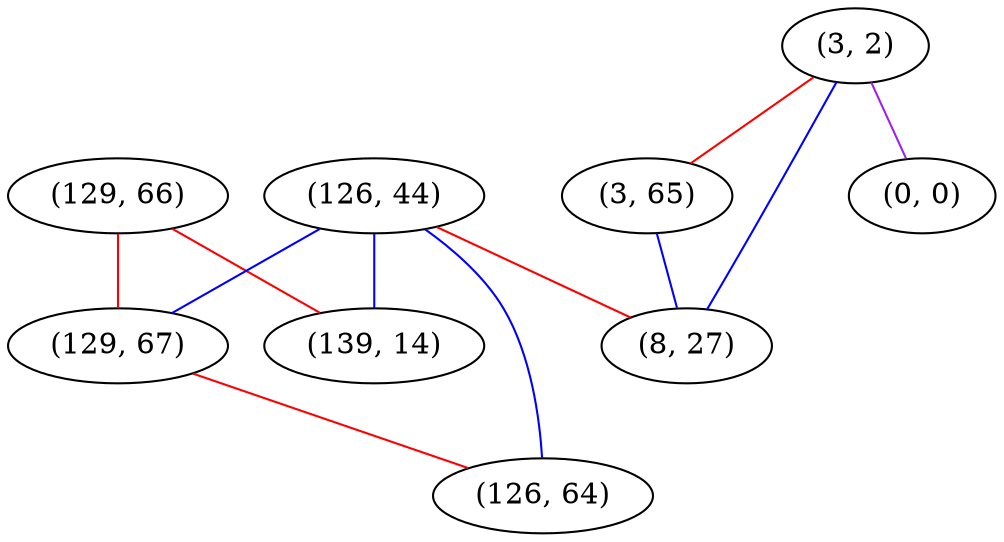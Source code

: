 graph "" {
"(129, 66)";
"(126, 44)";
"(3, 2)";
"(129, 67)";
"(126, 64)";
"(3, 65)";
"(0, 0)";
"(139, 14)";
"(8, 27)";
"(129, 66)" -- "(129, 67)"  [color=red, key=0, weight=1];
"(129, 66)" -- "(139, 14)"  [color=red, key=0, weight=1];
"(126, 44)" -- "(8, 27)"  [color=red, key=0, weight=1];
"(126, 44)" -- "(129, 67)"  [color=blue, key=0, weight=3];
"(126, 44)" -- "(126, 64)"  [color=blue, key=0, weight=3];
"(126, 44)" -- "(139, 14)"  [color=blue, key=0, weight=3];
"(3, 2)" -- "(8, 27)"  [color=blue, key=0, weight=3];
"(3, 2)" -- "(3, 65)"  [color=red, key=0, weight=1];
"(3, 2)" -- "(0, 0)"  [color=purple, key=0, weight=4];
"(129, 67)" -- "(126, 64)"  [color=red, key=0, weight=1];
"(3, 65)" -- "(8, 27)"  [color=blue, key=0, weight=3];
}
